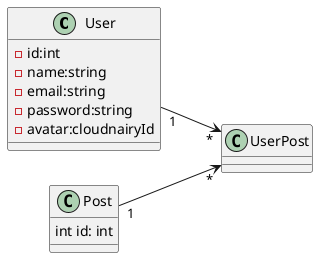 @startuml 
left to right direction
class User{
    -id:int
    -name:string
    -email:string
    -password:string
    -avatar:cloudnairyId
}
class Post{
    int id: int 
}
class UserPost{} 

User "1" --> "*" UserPost
Post "1" --> "*" UserPost

@enduml